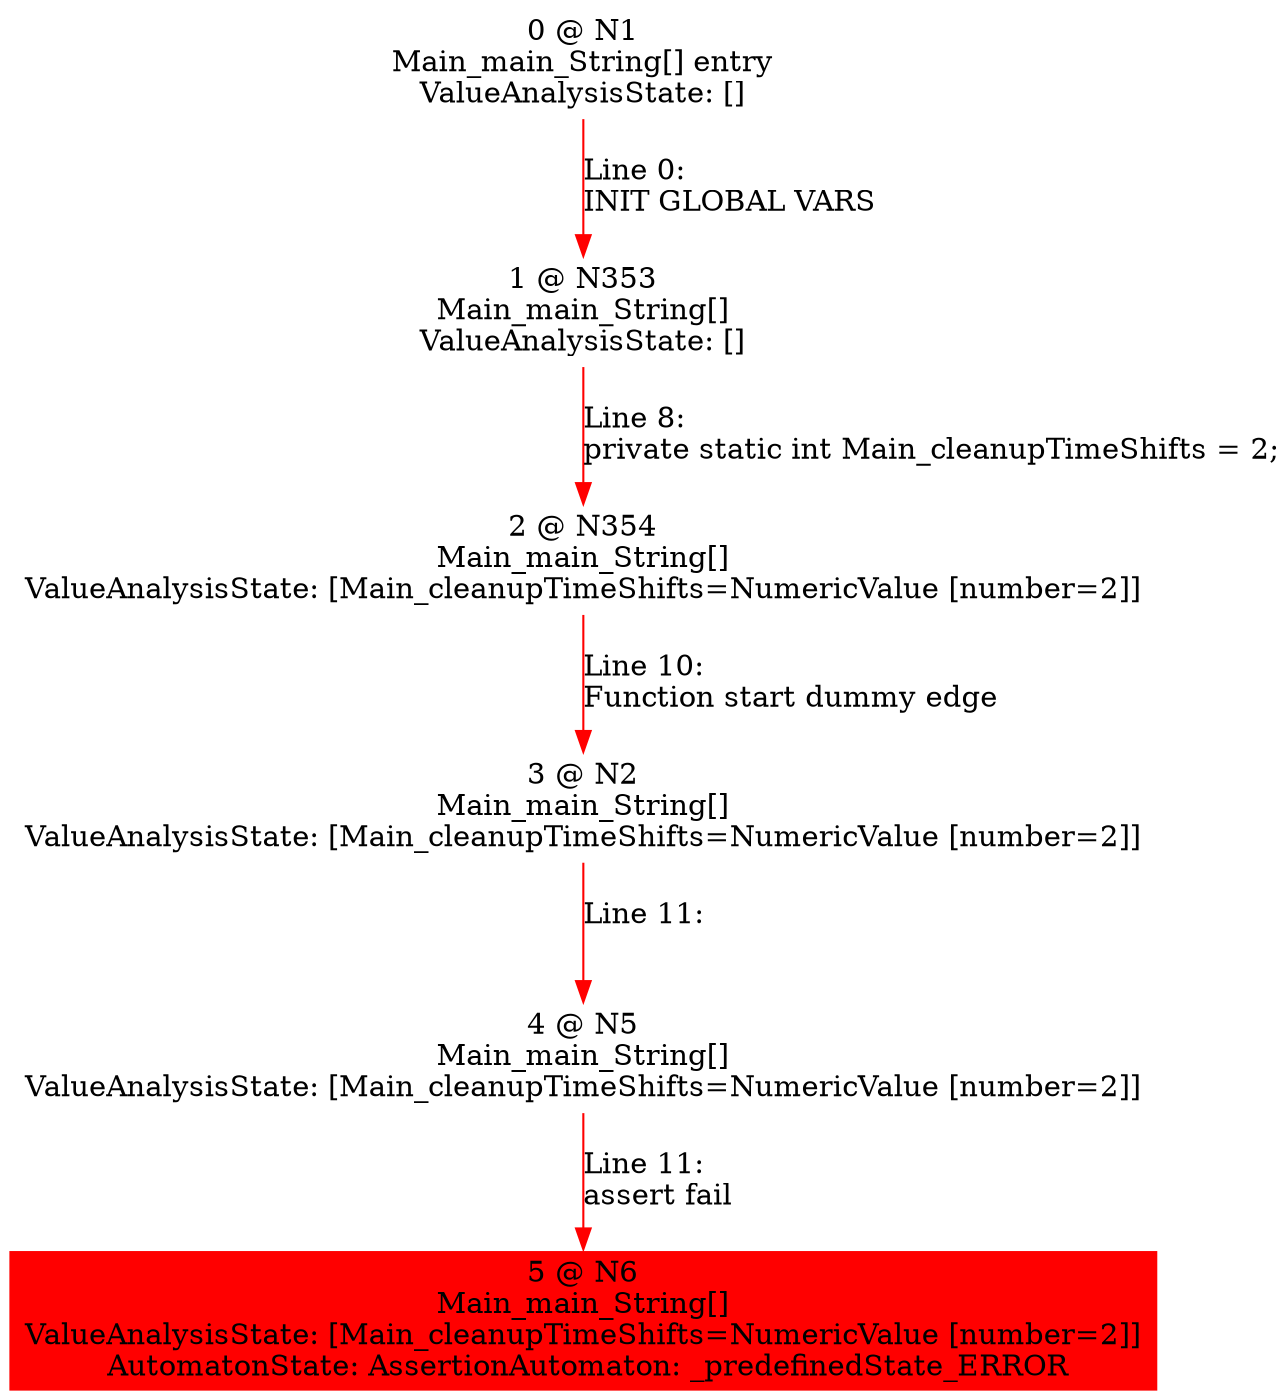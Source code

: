 digraph ARG {
node [style="filled" shape="box" color="white"]
0 [label="0 @ N1\nMain_main_String[] entry\nValueAnalysisState: []\n" id="0"]
1 [label="1 @ N353\nMain_main_String[]\nValueAnalysisState: []\n" id="1"]
2 [label="2 @ N354\nMain_main_String[]\nValueAnalysisState: [Main_cleanupTimeShifts=NumericValue [number=2]]\n" id="2"]
3 [label="3 @ N2\nMain_main_String[]\nValueAnalysisState: [Main_cleanupTimeShifts=NumericValue [number=2]]\n" id="3"]
4 [label="4 @ N5\nMain_main_String[]\nValueAnalysisState: [Main_cleanupTimeShifts=NumericValue [number=2]]\n" id="4"]
5 [fillcolor="red" label="5 @ N6\nMain_main_String[]\nValueAnalysisState: [Main_cleanupTimeShifts=NumericValue [number=2]]\n AutomatonState: AssertionAutomaton: _predefinedState_ERROR\n" id="5"]
0 -> 1 [color="red" label="Line 0: \lINIT GLOBAL VARS\l" id="0 -> 1"]
1 -> 2 [color="red" label="Line 8: \lprivate static int Main_cleanupTimeShifts = 2;\l" id="1 -> 2"]
2 -> 3 [color="red" label="Line 10: \lFunction start dummy edge\l" id="2 -> 3"]
3 -> 4 [color="red" label="Line 11: \l\l" id="3 -> 4"]
4 -> 5 [color="red" label="Line 11: \lassert fail\l" id="4 -> 5"]
}
